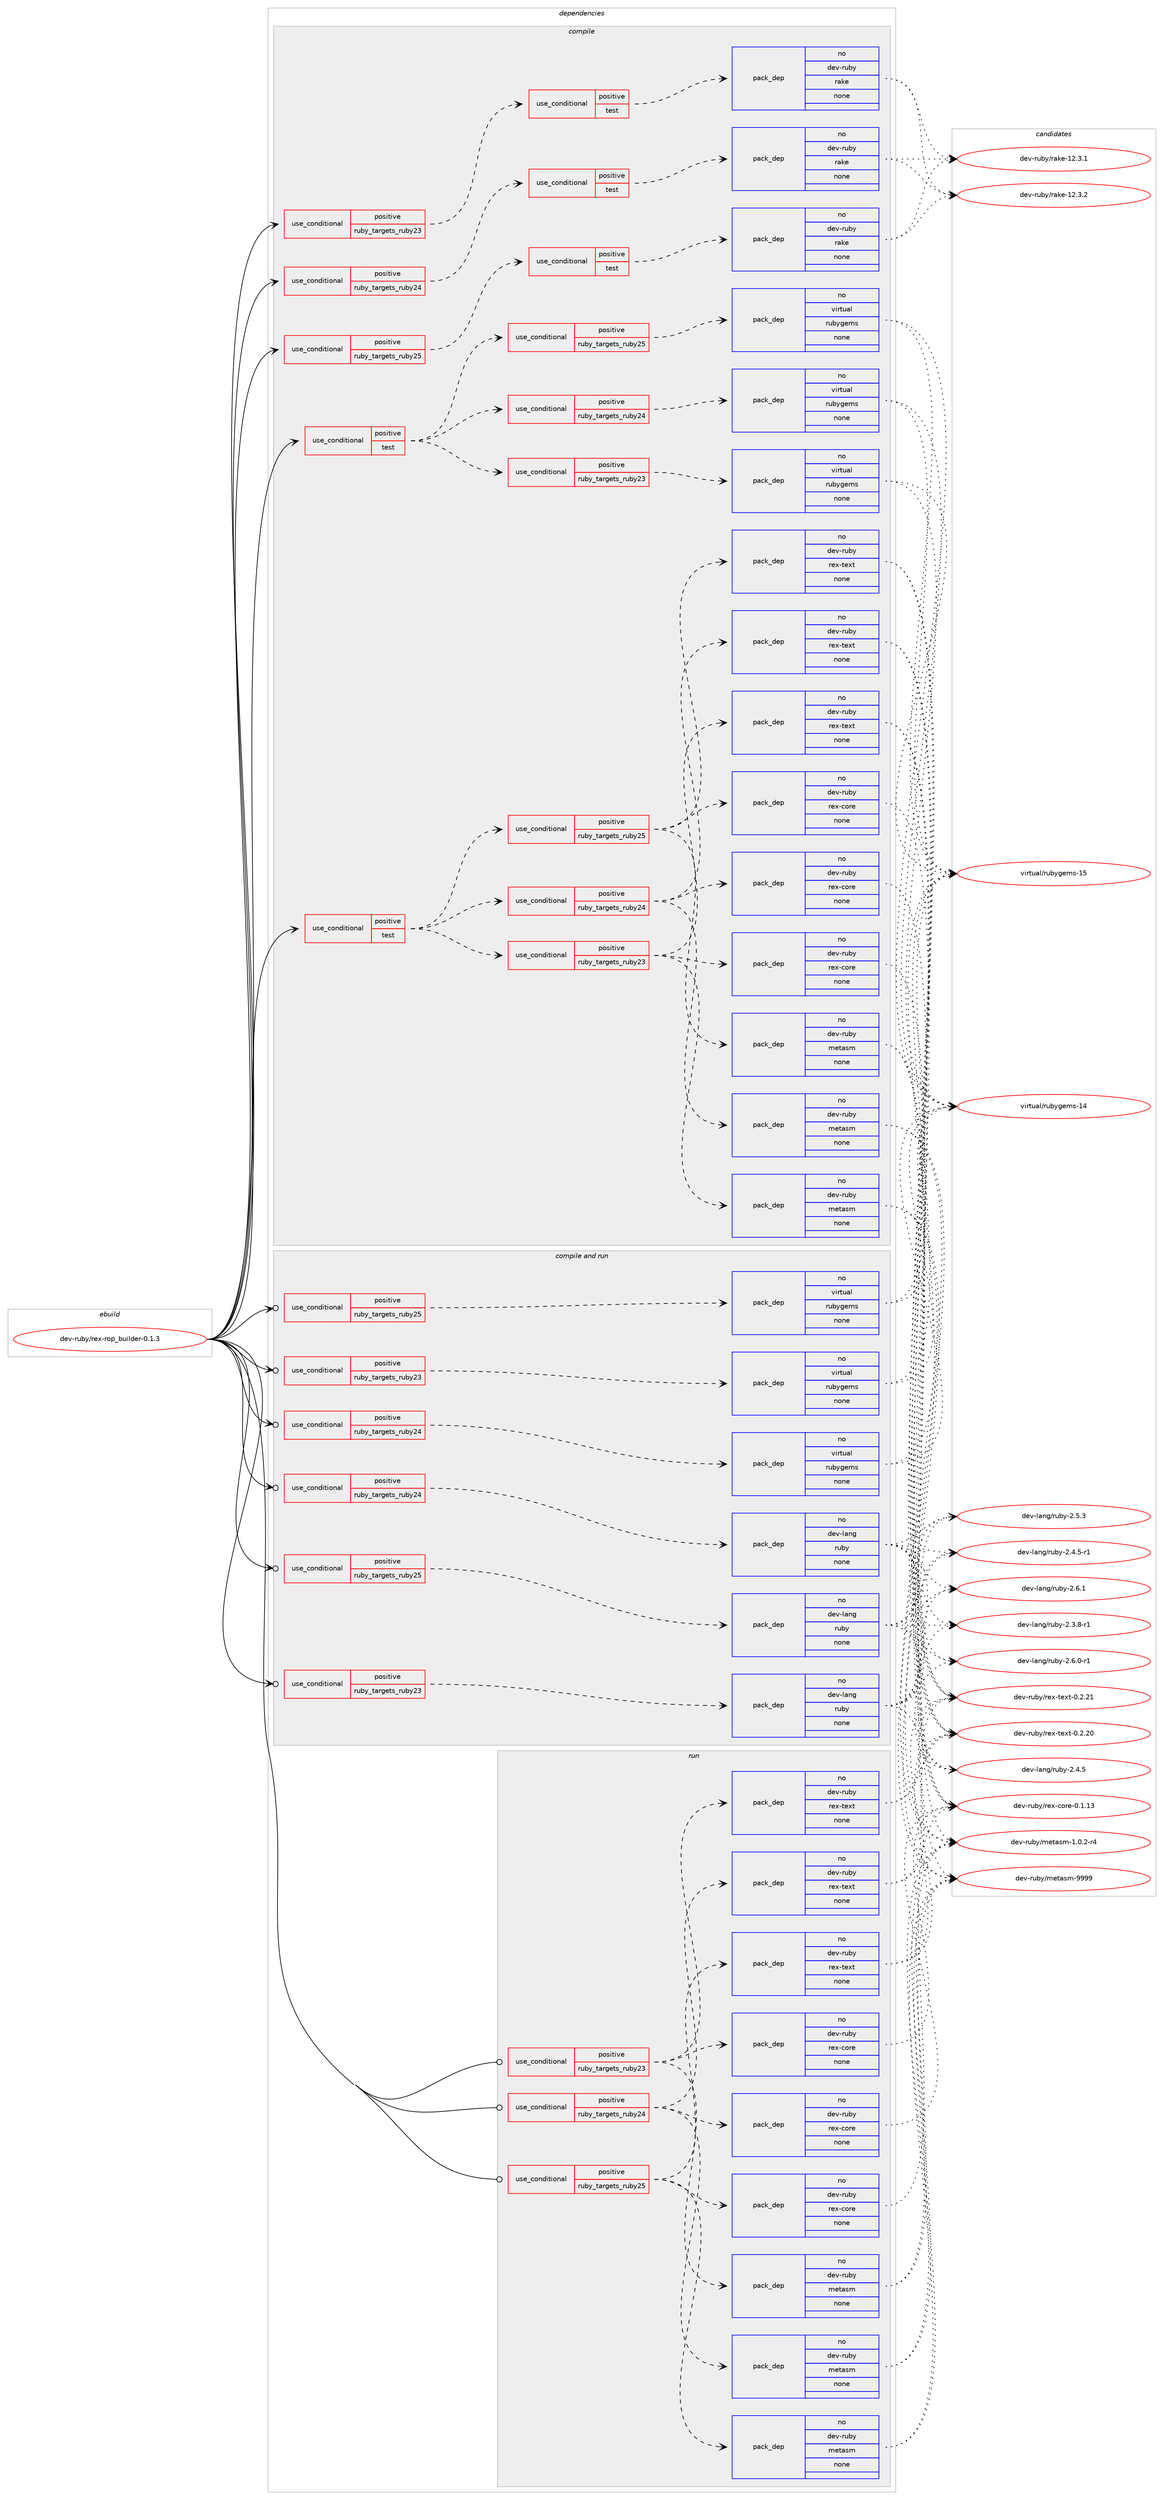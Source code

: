 digraph prolog {

# *************
# Graph options
# *************

newrank=true;
concentrate=true;
compound=true;
graph [rankdir=LR,fontname=Helvetica,fontsize=10,ranksep=1.5];#, ranksep=2.5, nodesep=0.2];
edge  [arrowhead=vee];
node  [fontname=Helvetica,fontsize=10];

# **********
# The ebuild
# **********

subgraph cluster_leftcol {
color=gray;
rank=same;
label=<<i>ebuild</i>>;
id [label="dev-ruby/rex-rop_builder-0.1.3", color=red, width=4, href="../dev-ruby/rex-rop_builder-0.1.3.svg"];
}

# ****************
# The dependencies
# ****************

subgraph cluster_midcol {
color=gray;
label=<<i>dependencies</i>>;
subgraph cluster_compile {
fillcolor="#eeeeee";
style=filled;
label=<<i>compile</i>>;
subgraph cond412998 {
dependency1518573 [label=<<TABLE BORDER="0" CELLBORDER="1" CELLSPACING="0" CELLPADDING="4"><TR><TD ROWSPAN="3" CELLPADDING="10">use_conditional</TD></TR><TR><TD>positive</TD></TR><TR><TD>ruby_targets_ruby23</TD></TR></TABLE>>, shape=none, color=red];
subgraph cond412999 {
dependency1518574 [label=<<TABLE BORDER="0" CELLBORDER="1" CELLSPACING="0" CELLPADDING="4"><TR><TD ROWSPAN="3" CELLPADDING="10">use_conditional</TD></TR><TR><TD>positive</TD></TR><TR><TD>test</TD></TR></TABLE>>, shape=none, color=red];
subgraph pack1082069 {
dependency1518575 [label=<<TABLE BORDER="0" CELLBORDER="1" CELLSPACING="0" CELLPADDING="4" WIDTH="220"><TR><TD ROWSPAN="6" CELLPADDING="30">pack_dep</TD></TR><TR><TD WIDTH="110">no</TD></TR><TR><TD>dev-ruby</TD></TR><TR><TD>rake</TD></TR><TR><TD>none</TD></TR><TR><TD></TD></TR></TABLE>>, shape=none, color=blue];
}
dependency1518574:e -> dependency1518575:w [weight=20,style="dashed",arrowhead="vee"];
}
dependency1518573:e -> dependency1518574:w [weight=20,style="dashed",arrowhead="vee"];
}
id:e -> dependency1518573:w [weight=20,style="solid",arrowhead="vee"];
subgraph cond413000 {
dependency1518576 [label=<<TABLE BORDER="0" CELLBORDER="1" CELLSPACING="0" CELLPADDING="4"><TR><TD ROWSPAN="3" CELLPADDING="10">use_conditional</TD></TR><TR><TD>positive</TD></TR><TR><TD>ruby_targets_ruby24</TD></TR></TABLE>>, shape=none, color=red];
subgraph cond413001 {
dependency1518577 [label=<<TABLE BORDER="0" CELLBORDER="1" CELLSPACING="0" CELLPADDING="4"><TR><TD ROWSPAN="3" CELLPADDING="10">use_conditional</TD></TR><TR><TD>positive</TD></TR><TR><TD>test</TD></TR></TABLE>>, shape=none, color=red];
subgraph pack1082070 {
dependency1518578 [label=<<TABLE BORDER="0" CELLBORDER="1" CELLSPACING="0" CELLPADDING="4" WIDTH="220"><TR><TD ROWSPAN="6" CELLPADDING="30">pack_dep</TD></TR><TR><TD WIDTH="110">no</TD></TR><TR><TD>dev-ruby</TD></TR><TR><TD>rake</TD></TR><TR><TD>none</TD></TR><TR><TD></TD></TR></TABLE>>, shape=none, color=blue];
}
dependency1518577:e -> dependency1518578:w [weight=20,style="dashed",arrowhead="vee"];
}
dependency1518576:e -> dependency1518577:w [weight=20,style="dashed",arrowhead="vee"];
}
id:e -> dependency1518576:w [weight=20,style="solid",arrowhead="vee"];
subgraph cond413002 {
dependency1518579 [label=<<TABLE BORDER="0" CELLBORDER="1" CELLSPACING="0" CELLPADDING="4"><TR><TD ROWSPAN="3" CELLPADDING="10">use_conditional</TD></TR><TR><TD>positive</TD></TR><TR><TD>ruby_targets_ruby25</TD></TR></TABLE>>, shape=none, color=red];
subgraph cond413003 {
dependency1518580 [label=<<TABLE BORDER="0" CELLBORDER="1" CELLSPACING="0" CELLPADDING="4"><TR><TD ROWSPAN="3" CELLPADDING="10">use_conditional</TD></TR><TR><TD>positive</TD></TR><TR><TD>test</TD></TR></TABLE>>, shape=none, color=red];
subgraph pack1082071 {
dependency1518581 [label=<<TABLE BORDER="0" CELLBORDER="1" CELLSPACING="0" CELLPADDING="4" WIDTH="220"><TR><TD ROWSPAN="6" CELLPADDING="30">pack_dep</TD></TR><TR><TD WIDTH="110">no</TD></TR><TR><TD>dev-ruby</TD></TR><TR><TD>rake</TD></TR><TR><TD>none</TD></TR><TR><TD></TD></TR></TABLE>>, shape=none, color=blue];
}
dependency1518580:e -> dependency1518581:w [weight=20,style="dashed",arrowhead="vee"];
}
dependency1518579:e -> dependency1518580:w [weight=20,style="dashed",arrowhead="vee"];
}
id:e -> dependency1518579:w [weight=20,style="solid",arrowhead="vee"];
subgraph cond413004 {
dependency1518582 [label=<<TABLE BORDER="0" CELLBORDER="1" CELLSPACING="0" CELLPADDING="4"><TR><TD ROWSPAN="3" CELLPADDING="10">use_conditional</TD></TR><TR><TD>positive</TD></TR><TR><TD>test</TD></TR></TABLE>>, shape=none, color=red];
subgraph cond413005 {
dependency1518583 [label=<<TABLE BORDER="0" CELLBORDER="1" CELLSPACING="0" CELLPADDING="4"><TR><TD ROWSPAN="3" CELLPADDING="10">use_conditional</TD></TR><TR><TD>positive</TD></TR><TR><TD>ruby_targets_ruby23</TD></TR></TABLE>>, shape=none, color=red];
subgraph pack1082072 {
dependency1518584 [label=<<TABLE BORDER="0" CELLBORDER="1" CELLSPACING="0" CELLPADDING="4" WIDTH="220"><TR><TD ROWSPAN="6" CELLPADDING="30">pack_dep</TD></TR><TR><TD WIDTH="110">no</TD></TR><TR><TD>dev-ruby</TD></TR><TR><TD>metasm</TD></TR><TR><TD>none</TD></TR><TR><TD></TD></TR></TABLE>>, shape=none, color=blue];
}
dependency1518583:e -> dependency1518584:w [weight=20,style="dashed",arrowhead="vee"];
subgraph pack1082073 {
dependency1518585 [label=<<TABLE BORDER="0" CELLBORDER="1" CELLSPACING="0" CELLPADDING="4" WIDTH="220"><TR><TD ROWSPAN="6" CELLPADDING="30">pack_dep</TD></TR><TR><TD WIDTH="110">no</TD></TR><TR><TD>dev-ruby</TD></TR><TR><TD>rex-core</TD></TR><TR><TD>none</TD></TR><TR><TD></TD></TR></TABLE>>, shape=none, color=blue];
}
dependency1518583:e -> dependency1518585:w [weight=20,style="dashed",arrowhead="vee"];
subgraph pack1082074 {
dependency1518586 [label=<<TABLE BORDER="0" CELLBORDER="1" CELLSPACING="0" CELLPADDING="4" WIDTH="220"><TR><TD ROWSPAN="6" CELLPADDING="30">pack_dep</TD></TR><TR><TD WIDTH="110">no</TD></TR><TR><TD>dev-ruby</TD></TR><TR><TD>rex-text</TD></TR><TR><TD>none</TD></TR><TR><TD></TD></TR></TABLE>>, shape=none, color=blue];
}
dependency1518583:e -> dependency1518586:w [weight=20,style="dashed",arrowhead="vee"];
}
dependency1518582:e -> dependency1518583:w [weight=20,style="dashed",arrowhead="vee"];
subgraph cond413006 {
dependency1518587 [label=<<TABLE BORDER="0" CELLBORDER="1" CELLSPACING="0" CELLPADDING="4"><TR><TD ROWSPAN="3" CELLPADDING="10">use_conditional</TD></TR><TR><TD>positive</TD></TR><TR><TD>ruby_targets_ruby24</TD></TR></TABLE>>, shape=none, color=red];
subgraph pack1082075 {
dependency1518588 [label=<<TABLE BORDER="0" CELLBORDER="1" CELLSPACING="0" CELLPADDING="4" WIDTH="220"><TR><TD ROWSPAN="6" CELLPADDING="30">pack_dep</TD></TR><TR><TD WIDTH="110">no</TD></TR><TR><TD>dev-ruby</TD></TR><TR><TD>metasm</TD></TR><TR><TD>none</TD></TR><TR><TD></TD></TR></TABLE>>, shape=none, color=blue];
}
dependency1518587:e -> dependency1518588:w [weight=20,style="dashed",arrowhead="vee"];
subgraph pack1082076 {
dependency1518589 [label=<<TABLE BORDER="0" CELLBORDER="1" CELLSPACING="0" CELLPADDING="4" WIDTH="220"><TR><TD ROWSPAN="6" CELLPADDING="30">pack_dep</TD></TR><TR><TD WIDTH="110">no</TD></TR><TR><TD>dev-ruby</TD></TR><TR><TD>rex-core</TD></TR><TR><TD>none</TD></TR><TR><TD></TD></TR></TABLE>>, shape=none, color=blue];
}
dependency1518587:e -> dependency1518589:w [weight=20,style="dashed",arrowhead="vee"];
subgraph pack1082077 {
dependency1518590 [label=<<TABLE BORDER="0" CELLBORDER="1" CELLSPACING="0" CELLPADDING="4" WIDTH="220"><TR><TD ROWSPAN="6" CELLPADDING="30">pack_dep</TD></TR><TR><TD WIDTH="110">no</TD></TR><TR><TD>dev-ruby</TD></TR><TR><TD>rex-text</TD></TR><TR><TD>none</TD></TR><TR><TD></TD></TR></TABLE>>, shape=none, color=blue];
}
dependency1518587:e -> dependency1518590:w [weight=20,style="dashed",arrowhead="vee"];
}
dependency1518582:e -> dependency1518587:w [weight=20,style="dashed",arrowhead="vee"];
subgraph cond413007 {
dependency1518591 [label=<<TABLE BORDER="0" CELLBORDER="1" CELLSPACING="0" CELLPADDING="4"><TR><TD ROWSPAN="3" CELLPADDING="10">use_conditional</TD></TR><TR><TD>positive</TD></TR><TR><TD>ruby_targets_ruby25</TD></TR></TABLE>>, shape=none, color=red];
subgraph pack1082078 {
dependency1518592 [label=<<TABLE BORDER="0" CELLBORDER="1" CELLSPACING="0" CELLPADDING="4" WIDTH="220"><TR><TD ROWSPAN="6" CELLPADDING="30">pack_dep</TD></TR><TR><TD WIDTH="110">no</TD></TR><TR><TD>dev-ruby</TD></TR><TR><TD>metasm</TD></TR><TR><TD>none</TD></TR><TR><TD></TD></TR></TABLE>>, shape=none, color=blue];
}
dependency1518591:e -> dependency1518592:w [weight=20,style="dashed",arrowhead="vee"];
subgraph pack1082079 {
dependency1518593 [label=<<TABLE BORDER="0" CELLBORDER="1" CELLSPACING="0" CELLPADDING="4" WIDTH="220"><TR><TD ROWSPAN="6" CELLPADDING="30">pack_dep</TD></TR><TR><TD WIDTH="110">no</TD></TR><TR><TD>dev-ruby</TD></TR><TR><TD>rex-core</TD></TR><TR><TD>none</TD></TR><TR><TD></TD></TR></TABLE>>, shape=none, color=blue];
}
dependency1518591:e -> dependency1518593:w [weight=20,style="dashed",arrowhead="vee"];
subgraph pack1082080 {
dependency1518594 [label=<<TABLE BORDER="0" CELLBORDER="1" CELLSPACING="0" CELLPADDING="4" WIDTH="220"><TR><TD ROWSPAN="6" CELLPADDING="30">pack_dep</TD></TR><TR><TD WIDTH="110">no</TD></TR><TR><TD>dev-ruby</TD></TR><TR><TD>rex-text</TD></TR><TR><TD>none</TD></TR><TR><TD></TD></TR></TABLE>>, shape=none, color=blue];
}
dependency1518591:e -> dependency1518594:w [weight=20,style="dashed",arrowhead="vee"];
}
dependency1518582:e -> dependency1518591:w [weight=20,style="dashed",arrowhead="vee"];
}
id:e -> dependency1518582:w [weight=20,style="solid",arrowhead="vee"];
subgraph cond413008 {
dependency1518595 [label=<<TABLE BORDER="0" CELLBORDER="1" CELLSPACING="0" CELLPADDING="4"><TR><TD ROWSPAN="3" CELLPADDING="10">use_conditional</TD></TR><TR><TD>positive</TD></TR><TR><TD>test</TD></TR></TABLE>>, shape=none, color=red];
subgraph cond413009 {
dependency1518596 [label=<<TABLE BORDER="0" CELLBORDER="1" CELLSPACING="0" CELLPADDING="4"><TR><TD ROWSPAN="3" CELLPADDING="10">use_conditional</TD></TR><TR><TD>positive</TD></TR><TR><TD>ruby_targets_ruby23</TD></TR></TABLE>>, shape=none, color=red];
subgraph pack1082081 {
dependency1518597 [label=<<TABLE BORDER="0" CELLBORDER="1" CELLSPACING="0" CELLPADDING="4" WIDTH="220"><TR><TD ROWSPAN="6" CELLPADDING="30">pack_dep</TD></TR><TR><TD WIDTH="110">no</TD></TR><TR><TD>virtual</TD></TR><TR><TD>rubygems</TD></TR><TR><TD>none</TD></TR><TR><TD></TD></TR></TABLE>>, shape=none, color=blue];
}
dependency1518596:e -> dependency1518597:w [weight=20,style="dashed",arrowhead="vee"];
}
dependency1518595:e -> dependency1518596:w [weight=20,style="dashed",arrowhead="vee"];
subgraph cond413010 {
dependency1518598 [label=<<TABLE BORDER="0" CELLBORDER="1" CELLSPACING="0" CELLPADDING="4"><TR><TD ROWSPAN="3" CELLPADDING="10">use_conditional</TD></TR><TR><TD>positive</TD></TR><TR><TD>ruby_targets_ruby24</TD></TR></TABLE>>, shape=none, color=red];
subgraph pack1082082 {
dependency1518599 [label=<<TABLE BORDER="0" CELLBORDER="1" CELLSPACING="0" CELLPADDING="4" WIDTH="220"><TR><TD ROWSPAN="6" CELLPADDING="30">pack_dep</TD></TR><TR><TD WIDTH="110">no</TD></TR><TR><TD>virtual</TD></TR><TR><TD>rubygems</TD></TR><TR><TD>none</TD></TR><TR><TD></TD></TR></TABLE>>, shape=none, color=blue];
}
dependency1518598:e -> dependency1518599:w [weight=20,style="dashed",arrowhead="vee"];
}
dependency1518595:e -> dependency1518598:w [weight=20,style="dashed",arrowhead="vee"];
subgraph cond413011 {
dependency1518600 [label=<<TABLE BORDER="0" CELLBORDER="1" CELLSPACING="0" CELLPADDING="4"><TR><TD ROWSPAN="3" CELLPADDING="10">use_conditional</TD></TR><TR><TD>positive</TD></TR><TR><TD>ruby_targets_ruby25</TD></TR></TABLE>>, shape=none, color=red];
subgraph pack1082083 {
dependency1518601 [label=<<TABLE BORDER="0" CELLBORDER="1" CELLSPACING="0" CELLPADDING="4" WIDTH="220"><TR><TD ROWSPAN="6" CELLPADDING="30">pack_dep</TD></TR><TR><TD WIDTH="110">no</TD></TR><TR><TD>virtual</TD></TR><TR><TD>rubygems</TD></TR><TR><TD>none</TD></TR><TR><TD></TD></TR></TABLE>>, shape=none, color=blue];
}
dependency1518600:e -> dependency1518601:w [weight=20,style="dashed",arrowhead="vee"];
}
dependency1518595:e -> dependency1518600:w [weight=20,style="dashed",arrowhead="vee"];
}
id:e -> dependency1518595:w [weight=20,style="solid",arrowhead="vee"];
}
subgraph cluster_compileandrun {
fillcolor="#eeeeee";
style=filled;
label=<<i>compile and run</i>>;
subgraph cond413012 {
dependency1518602 [label=<<TABLE BORDER="0" CELLBORDER="1" CELLSPACING="0" CELLPADDING="4"><TR><TD ROWSPAN="3" CELLPADDING="10">use_conditional</TD></TR><TR><TD>positive</TD></TR><TR><TD>ruby_targets_ruby23</TD></TR></TABLE>>, shape=none, color=red];
subgraph pack1082084 {
dependency1518603 [label=<<TABLE BORDER="0" CELLBORDER="1" CELLSPACING="0" CELLPADDING="4" WIDTH="220"><TR><TD ROWSPAN="6" CELLPADDING="30">pack_dep</TD></TR><TR><TD WIDTH="110">no</TD></TR><TR><TD>dev-lang</TD></TR><TR><TD>ruby</TD></TR><TR><TD>none</TD></TR><TR><TD></TD></TR></TABLE>>, shape=none, color=blue];
}
dependency1518602:e -> dependency1518603:w [weight=20,style="dashed",arrowhead="vee"];
}
id:e -> dependency1518602:w [weight=20,style="solid",arrowhead="odotvee"];
subgraph cond413013 {
dependency1518604 [label=<<TABLE BORDER="0" CELLBORDER="1" CELLSPACING="0" CELLPADDING="4"><TR><TD ROWSPAN="3" CELLPADDING="10">use_conditional</TD></TR><TR><TD>positive</TD></TR><TR><TD>ruby_targets_ruby23</TD></TR></TABLE>>, shape=none, color=red];
subgraph pack1082085 {
dependency1518605 [label=<<TABLE BORDER="0" CELLBORDER="1" CELLSPACING="0" CELLPADDING="4" WIDTH="220"><TR><TD ROWSPAN="6" CELLPADDING="30">pack_dep</TD></TR><TR><TD WIDTH="110">no</TD></TR><TR><TD>virtual</TD></TR><TR><TD>rubygems</TD></TR><TR><TD>none</TD></TR><TR><TD></TD></TR></TABLE>>, shape=none, color=blue];
}
dependency1518604:e -> dependency1518605:w [weight=20,style="dashed",arrowhead="vee"];
}
id:e -> dependency1518604:w [weight=20,style="solid",arrowhead="odotvee"];
subgraph cond413014 {
dependency1518606 [label=<<TABLE BORDER="0" CELLBORDER="1" CELLSPACING="0" CELLPADDING="4"><TR><TD ROWSPAN="3" CELLPADDING="10">use_conditional</TD></TR><TR><TD>positive</TD></TR><TR><TD>ruby_targets_ruby24</TD></TR></TABLE>>, shape=none, color=red];
subgraph pack1082086 {
dependency1518607 [label=<<TABLE BORDER="0" CELLBORDER="1" CELLSPACING="0" CELLPADDING="4" WIDTH="220"><TR><TD ROWSPAN="6" CELLPADDING="30">pack_dep</TD></TR><TR><TD WIDTH="110">no</TD></TR><TR><TD>dev-lang</TD></TR><TR><TD>ruby</TD></TR><TR><TD>none</TD></TR><TR><TD></TD></TR></TABLE>>, shape=none, color=blue];
}
dependency1518606:e -> dependency1518607:w [weight=20,style="dashed",arrowhead="vee"];
}
id:e -> dependency1518606:w [weight=20,style="solid",arrowhead="odotvee"];
subgraph cond413015 {
dependency1518608 [label=<<TABLE BORDER="0" CELLBORDER="1" CELLSPACING="0" CELLPADDING="4"><TR><TD ROWSPAN="3" CELLPADDING="10">use_conditional</TD></TR><TR><TD>positive</TD></TR><TR><TD>ruby_targets_ruby24</TD></TR></TABLE>>, shape=none, color=red];
subgraph pack1082087 {
dependency1518609 [label=<<TABLE BORDER="0" CELLBORDER="1" CELLSPACING="0" CELLPADDING="4" WIDTH="220"><TR><TD ROWSPAN="6" CELLPADDING="30">pack_dep</TD></TR><TR><TD WIDTH="110">no</TD></TR><TR><TD>virtual</TD></TR><TR><TD>rubygems</TD></TR><TR><TD>none</TD></TR><TR><TD></TD></TR></TABLE>>, shape=none, color=blue];
}
dependency1518608:e -> dependency1518609:w [weight=20,style="dashed",arrowhead="vee"];
}
id:e -> dependency1518608:w [weight=20,style="solid",arrowhead="odotvee"];
subgraph cond413016 {
dependency1518610 [label=<<TABLE BORDER="0" CELLBORDER="1" CELLSPACING="0" CELLPADDING="4"><TR><TD ROWSPAN="3" CELLPADDING="10">use_conditional</TD></TR><TR><TD>positive</TD></TR><TR><TD>ruby_targets_ruby25</TD></TR></TABLE>>, shape=none, color=red];
subgraph pack1082088 {
dependency1518611 [label=<<TABLE BORDER="0" CELLBORDER="1" CELLSPACING="0" CELLPADDING="4" WIDTH="220"><TR><TD ROWSPAN="6" CELLPADDING="30">pack_dep</TD></TR><TR><TD WIDTH="110">no</TD></TR><TR><TD>dev-lang</TD></TR><TR><TD>ruby</TD></TR><TR><TD>none</TD></TR><TR><TD></TD></TR></TABLE>>, shape=none, color=blue];
}
dependency1518610:e -> dependency1518611:w [weight=20,style="dashed",arrowhead="vee"];
}
id:e -> dependency1518610:w [weight=20,style="solid",arrowhead="odotvee"];
subgraph cond413017 {
dependency1518612 [label=<<TABLE BORDER="0" CELLBORDER="1" CELLSPACING="0" CELLPADDING="4"><TR><TD ROWSPAN="3" CELLPADDING="10">use_conditional</TD></TR><TR><TD>positive</TD></TR><TR><TD>ruby_targets_ruby25</TD></TR></TABLE>>, shape=none, color=red];
subgraph pack1082089 {
dependency1518613 [label=<<TABLE BORDER="0" CELLBORDER="1" CELLSPACING="0" CELLPADDING="4" WIDTH="220"><TR><TD ROWSPAN="6" CELLPADDING="30">pack_dep</TD></TR><TR><TD WIDTH="110">no</TD></TR><TR><TD>virtual</TD></TR><TR><TD>rubygems</TD></TR><TR><TD>none</TD></TR><TR><TD></TD></TR></TABLE>>, shape=none, color=blue];
}
dependency1518612:e -> dependency1518613:w [weight=20,style="dashed",arrowhead="vee"];
}
id:e -> dependency1518612:w [weight=20,style="solid",arrowhead="odotvee"];
}
subgraph cluster_run {
fillcolor="#eeeeee";
style=filled;
label=<<i>run</i>>;
subgraph cond413018 {
dependency1518614 [label=<<TABLE BORDER="0" CELLBORDER="1" CELLSPACING="0" CELLPADDING="4"><TR><TD ROWSPAN="3" CELLPADDING="10">use_conditional</TD></TR><TR><TD>positive</TD></TR><TR><TD>ruby_targets_ruby23</TD></TR></TABLE>>, shape=none, color=red];
subgraph pack1082090 {
dependency1518615 [label=<<TABLE BORDER="0" CELLBORDER="1" CELLSPACING="0" CELLPADDING="4" WIDTH="220"><TR><TD ROWSPAN="6" CELLPADDING="30">pack_dep</TD></TR><TR><TD WIDTH="110">no</TD></TR><TR><TD>dev-ruby</TD></TR><TR><TD>metasm</TD></TR><TR><TD>none</TD></TR><TR><TD></TD></TR></TABLE>>, shape=none, color=blue];
}
dependency1518614:e -> dependency1518615:w [weight=20,style="dashed",arrowhead="vee"];
subgraph pack1082091 {
dependency1518616 [label=<<TABLE BORDER="0" CELLBORDER="1" CELLSPACING="0" CELLPADDING="4" WIDTH="220"><TR><TD ROWSPAN="6" CELLPADDING="30">pack_dep</TD></TR><TR><TD WIDTH="110">no</TD></TR><TR><TD>dev-ruby</TD></TR><TR><TD>rex-core</TD></TR><TR><TD>none</TD></TR><TR><TD></TD></TR></TABLE>>, shape=none, color=blue];
}
dependency1518614:e -> dependency1518616:w [weight=20,style="dashed",arrowhead="vee"];
subgraph pack1082092 {
dependency1518617 [label=<<TABLE BORDER="0" CELLBORDER="1" CELLSPACING="0" CELLPADDING="4" WIDTH="220"><TR><TD ROWSPAN="6" CELLPADDING="30">pack_dep</TD></TR><TR><TD WIDTH="110">no</TD></TR><TR><TD>dev-ruby</TD></TR><TR><TD>rex-text</TD></TR><TR><TD>none</TD></TR><TR><TD></TD></TR></TABLE>>, shape=none, color=blue];
}
dependency1518614:e -> dependency1518617:w [weight=20,style="dashed",arrowhead="vee"];
}
id:e -> dependency1518614:w [weight=20,style="solid",arrowhead="odot"];
subgraph cond413019 {
dependency1518618 [label=<<TABLE BORDER="0" CELLBORDER="1" CELLSPACING="0" CELLPADDING="4"><TR><TD ROWSPAN="3" CELLPADDING="10">use_conditional</TD></TR><TR><TD>positive</TD></TR><TR><TD>ruby_targets_ruby24</TD></TR></TABLE>>, shape=none, color=red];
subgraph pack1082093 {
dependency1518619 [label=<<TABLE BORDER="0" CELLBORDER="1" CELLSPACING="0" CELLPADDING="4" WIDTH="220"><TR><TD ROWSPAN="6" CELLPADDING="30">pack_dep</TD></TR><TR><TD WIDTH="110">no</TD></TR><TR><TD>dev-ruby</TD></TR><TR><TD>metasm</TD></TR><TR><TD>none</TD></TR><TR><TD></TD></TR></TABLE>>, shape=none, color=blue];
}
dependency1518618:e -> dependency1518619:w [weight=20,style="dashed",arrowhead="vee"];
subgraph pack1082094 {
dependency1518620 [label=<<TABLE BORDER="0" CELLBORDER="1" CELLSPACING="0" CELLPADDING="4" WIDTH="220"><TR><TD ROWSPAN="6" CELLPADDING="30">pack_dep</TD></TR><TR><TD WIDTH="110">no</TD></TR><TR><TD>dev-ruby</TD></TR><TR><TD>rex-core</TD></TR><TR><TD>none</TD></TR><TR><TD></TD></TR></TABLE>>, shape=none, color=blue];
}
dependency1518618:e -> dependency1518620:w [weight=20,style="dashed",arrowhead="vee"];
subgraph pack1082095 {
dependency1518621 [label=<<TABLE BORDER="0" CELLBORDER="1" CELLSPACING="0" CELLPADDING="4" WIDTH="220"><TR><TD ROWSPAN="6" CELLPADDING="30">pack_dep</TD></TR><TR><TD WIDTH="110">no</TD></TR><TR><TD>dev-ruby</TD></TR><TR><TD>rex-text</TD></TR><TR><TD>none</TD></TR><TR><TD></TD></TR></TABLE>>, shape=none, color=blue];
}
dependency1518618:e -> dependency1518621:w [weight=20,style="dashed",arrowhead="vee"];
}
id:e -> dependency1518618:w [weight=20,style="solid",arrowhead="odot"];
subgraph cond413020 {
dependency1518622 [label=<<TABLE BORDER="0" CELLBORDER="1" CELLSPACING="0" CELLPADDING="4"><TR><TD ROWSPAN="3" CELLPADDING="10">use_conditional</TD></TR><TR><TD>positive</TD></TR><TR><TD>ruby_targets_ruby25</TD></TR></TABLE>>, shape=none, color=red];
subgraph pack1082096 {
dependency1518623 [label=<<TABLE BORDER="0" CELLBORDER="1" CELLSPACING="0" CELLPADDING="4" WIDTH="220"><TR><TD ROWSPAN="6" CELLPADDING="30">pack_dep</TD></TR><TR><TD WIDTH="110">no</TD></TR><TR><TD>dev-ruby</TD></TR><TR><TD>metasm</TD></TR><TR><TD>none</TD></TR><TR><TD></TD></TR></TABLE>>, shape=none, color=blue];
}
dependency1518622:e -> dependency1518623:w [weight=20,style="dashed",arrowhead="vee"];
subgraph pack1082097 {
dependency1518624 [label=<<TABLE BORDER="0" CELLBORDER="1" CELLSPACING="0" CELLPADDING="4" WIDTH="220"><TR><TD ROWSPAN="6" CELLPADDING="30">pack_dep</TD></TR><TR><TD WIDTH="110">no</TD></TR><TR><TD>dev-ruby</TD></TR><TR><TD>rex-core</TD></TR><TR><TD>none</TD></TR><TR><TD></TD></TR></TABLE>>, shape=none, color=blue];
}
dependency1518622:e -> dependency1518624:w [weight=20,style="dashed",arrowhead="vee"];
subgraph pack1082098 {
dependency1518625 [label=<<TABLE BORDER="0" CELLBORDER="1" CELLSPACING="0" CELLPADDING="4" WIDTH="220"><TR><TD ROWSPAN="6" CELLPADDING="30">pack_dep</TD></TR><TR><TD WIDTH="110">no</TD></TR><TR><TD>dev-ruby</TD></TR><TR><TD>rex-text</TD></TR><TR><TD>none</TD></TR><TR><TD></TD></TR></TABLE>>, shape=none, color=blue];
}
dependency1518622:e -> dependency1518625:w [weight=20,style="dashed",arrowhead="vee"];
}
id:e -> dependency1518622:w [weight=20,style="solid",arrowhead="odot"];
}
}

# **************
# The candidates
# **************

subgraph cluster_choices {
rank=same;
color=gray;
label=<<i>candidates</i>>;

subgraph choice1082069 {
color=black;
nodesep=1;
choice1001011184511411798121471149710710145495046514649 [label="dev-ruby/rake-12.3.1", color=red, width=4,href="../dev-ruby/rake-12.3.1.svg"];
choice1001011184511411798121471149710710145495046514650 [label="dev-ruby/rake-12.3.2", color=red, width=4,href="../dev-ruby/rake-12.3.2.svg"];
dependency1518575:e -> choice1001011184511411798121471149710710145495046514649:w [style=dotted,weight="100"];
dependency1518575:e -> choice1001011184511411798121471149710710145495046514650:w [style=dotted,weight="100"];
}
subgraph choice1082070 {
color=black;
nodesep=1;
choice1001011184511411798121471149710710145495046514649 [label="dev-ruby/rake-12.3.1", color=red, width=4,href="../dev-ruby/rake-12.3.1.svg"];
choice1001011184511411798121471149710710145495046514650 [label="dev-ruby/rake-12.3.2", color=red, width=4,href="../dev-ruby/rake-12.3.2.svg"];
dependency1518578:e -> choice1001011184511411798121471149710710145495046514649:w [style=dotted,weight="100"];
dependency1518578:e -> choice1001011184511411798121471149710710145495046514650:w [style=dotted,weight="100"];
}
subgraph choice1082071 {
color=black;
nodesep=1;
choice1001011184511411798121471149710710145495046514649 [label="dev-ruby/rake-12.3.1", color=red, width=4,href="../dev-ruby/rake-12.3.1.svg"];
choice1001011184511411798121471149710710145495046514650 [label="dev-ruby/rake-12.3.2", color=red, width=4,href="../dev-ruby/rake-12.3.2.svg"];
dependency1518581:e -> choice1001011184511411798121471149710710145495046514649:w [style=dotted,weight="100"];
dependency1518581:e -> choice1001011184511411798121471149710710145495046514650:w [style=dotted,weight="100"];
}
subgraph choice1082072 {
color=black;
nodesep=1;
choice100101118451141179812147109101116971151094549464846504511452 [label="dev-ruby/metasm-1.0.2-r4", color=red, width=4,href="../dev-ruby/metasm-1.0.2-r4.svg"];
choice100101118451141179812147109101116971151094557575757 [label="dev-ruby/metasm-9999", color=red, width=4,href="../dev-ruby/metasm-9999.svg"];
dependency1518584:e -> choice100101118451141179812147109101116971151094549464846504511452:w [style=dotted,weight="100"];
dependency1518584:e -> choice100101118451141179812147109101116971151094557575757:w [style=dotted,weight="100"];
}
subgraph choice1082073 {
color=black;
nodesep=1;
choice100101118451141179812147114101120459911111410145484649464951 [label="dev-ruby/rex-core-0.1.13", color=red, width=4,href="../dev-ruby/rex-core-0.1.13.svg"];
dependency1518585:e -> choice100101118451141179812147114101120459911111410145484649464951:w [style=dotted,weight="100"];
}
subgraph choice1082074 {
color=black;
nodesep=1;
choice1001011184511411798121471141011204511610112011645484650465048 [label="dev-ruby/rex-text-0.2.20", color=red, width=4,href="../dev-ruby/rex-text-0.2.20.svg"];
choice1001011184511411798121471141011204511610112011645484650465049 [label="dev-ruby/rex-text-0.2.21", color=red, width=4,href="../dev-ruby/rex-text-0.2.21.svg"];
dependency1518586:e -> choice1001011184511411798121471141011204511610112011645484650465048:w [style=dotted,weight="100"];
dependency1518586:e -> choice1001011184511411798121471141011204511610112011645484650465049:w [style=dotted,weight="100"];
}
subgraph choice1082075 {
color=black;
nodesep=1;
choice100101118451141179812147109101116971151094549464846504511452 [label="dev-ruby/metasm-1.0.2-r4", color=red, width=4,href="../dev-ruby/metasm-1.0.2-r4.svg"];
choice100101118451141179812147109101116971151094557575757 [label="dev-ruby/metasm-9999", color=red, width=4,href="../dev-ruby/metasm-9999.svg"];
dependency1518588:e -> choice100101118451141179812147109101116971151094549464846504511452:w [style=dotted,weight="100"];
dependency1518588:e -> choice100101118451141179812147109101116971151094557575757:w [style=dotted,weight="100"];
}
subgraph choice1082076 {
color=black;
nodesep=1;
choice100101118451141179812147114101120459911111410145484649464951 [label="dev-ruby/rex-core-0.1.13", color=red, width=4,href="../dev-ruby/rex-core-0.1.13.svg"];
dependency1518589:e -> choice100101118451141179812147114101120459911111410145484649464951:w [style=dotted,weight="100"];
}
subgraph choice1082077 {
color=black;
nodesep=1;
choice1001011184511411798121471141011204511610112011645484650465048 [label="dev-ruby/rex-text-0.2.20", color=red, width=4,href="../dev-ruby/rex-text-0.2.20.svg"];
choice1001011184511411798121471141011204511610112011645484650465049 [label="dev-ruby/rex-text-0.2.21", color=red, width=4,href="../dev-ruby/rex-text-0.2.21.svg"];
dependency1518590:e -> choice1001011184511411798121471141011204511610112011645484650465048:w [style=dotted,weight="100"];
dependency1518590:e -> choice1001011184511411798121471141011204511610112011645484650465049:w [style=dotted,weight="100"];
}
subgraph choice1082078 {
color=black;
nodesep=1;
choice100101118451141179812147109101116971151094549464846504511452 [label="dev-ruby/metasm-1.0.2-r4", color=red, width=4,href="../dev-ruby/metasm-1.0.2-r4.svg"];
choice100101118451141179812147109101116971151094557575757 [label="dev-ruby/metasm-9999", color=red, width=4,href="../dev-ruby/metasm-9999.svg"];
dependency1518592:e -> choice100101118451141179812147109101116971151094549464846504511452:w [style=dotted,weight="100"];
dependency1518592:e -> choice100101118451141179812147109101116971151094557575757:w [style=dotted,weight="100"];
}
subgraph choice1082079 {
color=black;
nodesep=1;
choice100101118451141179812147114101120459911111410145484649464951 [label="dev-ruby/rex-core-0.1.13", color=red, width=4,href="../dev-ruby/rex-core-0.1.13.svg"];
dependency1518593:e -> choice100101118451141179812147114101120459911111410145484649464951:w [style=dotted,weight="100"];
}
subgraph choice1082080 {
color=black;
nodesep=1;
choice1001011184511411798121471141011204511610112011645484650465048 [label="dev-ruby/rex-text-0.2.20", color=red, width=4,href="../dev-ruby/rex-text-0.2.20.svg"];
choice1001011184511411798121471141011204511610112011645484650465049 [label="dev-ruby/rex-text-0.2.21", color=red, width=4,href="../dev-ruby/rex-text-0.2.21.svg"];
dependency1518594:e -> choice1001011184511411798121471141011204511610112011645484650465048:w [style=dotted,weight="100"];
dependency1518594:e -> choice1001011184511411798121471141011204511610112011645484650465049:w [style=dotted,weight="100"];
}
subgraph choice1082081 {
color=black;
nodesep=1;
choice118105114116117971084711411798121103101109115454952 [label="virtual/rubygems-14", color=red, width=4,href="../virtual/rubygems-14.svg"];
choice118105114116117971084711411798121103101109115454953 [label="virtual/rubygems-15", color=red, width=4,href="../virtual/rubygems-15.svg"];
dependency1518597:e -> choice118105114116117971084711411798121103101109115454952:w [style=dotted,weight="100"];
dependency1518597:e -> choice118105114116117971084711411798121103101109115454953:w [style=dotted,weight="100"];
}
subgraph choice1082082 {
color=black;
nodesep=1;
choice118105114116117971084711411798121103101109115454952 [label="virtual/rubygems-14", color=red, width=4,href="../virtual/rubygems-14.svg"];
choice118105114116117971084711411798121103101109115454953 [label="virtual/rubygems-15", color=red, width=4,href="../virtual/rubygems-15.svg"];
dependency1518599:e -> choice118105114116117971084711411798121103101109115454952:w [style=dotted,weight="100"];
dependency1518599:e -> choice118105114116117971084711411798121103101109115454953:w [style=dotted,weight="100"];
}
subgraph choice1082083 {
color=black;
nodesep=1;
choice118105114116117971084711411798121103101109115454952 [label="virtual/rubygems-14", color=red, width=4,href="../virtual/rubygems-14.svg"];
choice118105114116117971084711411798121103101109115454953 [label="virtual/rubygems-15", color=red, width=4,href="../virtual/rubygems-15.svg"];
dependency1518601:e -> choice118105114116117971084711411798121103101109115454952:w [style=dotted,weight="100"];
dependency1518601:e -> choice118105114116117971084711411798121103101109115454953:w [style=dotted,weight="100"];
}
subgraph choice1082084 {
color=black;
nodesep=1;
choice100101118451089711010347114117981214550465146564511449 [label="dev-lang/ruby-2.3.8-r1", color=red, width=4,href="../dev-lang/ruby-2.3.8-r1.svg"];
choice10010111845108971101034711411798121455046524653 [label="dev-lang/ruby-2.4.5", color=red, width=4,href="../dev-lang/ruby-2.4.5.svg"];
choice100101118451089711010347114117981214550465246534511449 [label="dev-lang/ruby-2.4.5-r1", color=red, width=4,href="../dev-lang/ruby-2.4.5-r1.svg"];
choice10010111845108971101034711411798121455046534651 [label="dev-lang/ruby-2.5.3", color=red, width=4,href="../dev-lang/ruby-2.5.3.svg"];
choice100101118451089711010347114117981214550465446484511449 [label="dev-lang/ruby-2.6.0-r1", color=red, width=4,href="../dev-lang/ruby-2.6.0-r1.svg"];
choice10010111845108971101034711411798121455046544649 [label="dev-lang/ruby-2.6.1", color=red, width=4,href="../dev-lang/ruby-2.6.1.svg"];
dependency1518603:e -> choice100101118451089711010347114117981214550465146564511449:w [style=dotted,weight="100"];
dependency1518603:e -> choice10010111845108971101034711411798121455046524653:w [style=dotted,weight="100"];
dependency1518603:e -> choice100101118451089711010347114117981214550465246534511449:w [style=dotted,weight="100"];
dependency1518603:e -> choice10010111845108971101034711411798121455046534651:w [style=dotted,weight="100"];
dependency1518603:e -> choice100101118451089711010347114117981214550465446484511449:w [style=dotted,weight="100"];
dependency1518603:e -> choice10010111845108971101034711411798121455046544649:w [style=dotted,weight="100"];
}
subgraph choice1082085 {
color=black;
nodesep=1;
choice118105114116117971084711411798121103101109115454952 [label="virtual/rubygems-14", color=red, width=4,href="../virtual/rubygems-14.svg"];
choice118105114116117971084711411798121103101109115454953 [label="virtual/rubygems-15", color=red, width=4,href="../virtual/rubygems-15.svg"];
dependency1518605:e -> choice118105114116117971084711411798121103101109115454952:w [style=dotted,weight="100"];
dependency1518605:e -> choice118105114116117971084711411798121103101109115454953:w [style=dotted,weight="100"];
}
subgraph choice1082086 {
color=black;
nodesep=1;
choice100101118451089711010347114117981214550465146564511449 [label="dev-lang/ruby-2.3.8-r1", color=red, width=4,href="../dev-lang/ruby-2.3.8-r1.svg"];
choice10010111845108971101034711411798121455046524653 [label="dev-lang/ruby-2.4.5", color=red, width=4,href="../dev-lang/ruby-2.4.5.svg"];
choice100101118451089711010347114117981214550465246534511449 [label="dev-lang/ruby-2.4.5-r1", color=red, width=4,href="../dev-lang/ruby-2.4.5-r1.svg"];
choice10010111845108971101034711411798121455046534651 [label="dev-lang/ruby-2.5.3", color=red, width=4,href="../dev-lang/ruby-2.5.3.svg"];
choice100101118451089711010347114117981214550465446484511449 [label="dev-lang/ruby-2.6.0-r1", color=red, width=4,href="../dev-lang/ruby-2.6.0-r1.svg"];
choice10010111845108971101034711411798121455046544649 [label="dev-lang/ruby-2.6.1", color=red, width=4,href="../dev-lang/ruby-2.6.1.svg"];
dependency1518607:e -> choice100101118451089711010347114117981214550465146564511449:w [style=dotted,weight="100"];
dependency1518607:e -> choice10010111845108971101034711411798121455046524653:w [style=dotted,weight="100"];
dependency1518607:e -> choice100101118451089711010347114117981214550465246534511449:w [style=dotted,weight="100"];
dependency1518607:e -> choice10010111845108971101034711411798121455046534651:w [style=dotted,weight="100"];
dependency1518607:e -> choice100101118451089711010347114117981214550465446484511449:w [style=dotted,weight="100"];
dependency1518607:e -> choice10010111845108971101034711411798121455046544649:w [style=dotted,weight="100"];
}
subgraph choice1082087 {
color=black;
nodesep=1;
choice118105114116117971084711411798121103101109115454952 [label="virtual/rubygems-14", color=red, width=4,href="../virtual/rubygems-14.svg"];
choice118105114116117971084711411798121103101109115454953 [label="virtual/rubygems-15", color=red, width=4,href="../virtual/rubygems-15.svg"];
dependency1518609:e -> choice118105114116117971084711411798121103101109115454952:w [style=dotted,weight="100"];
dependency1518609:e -> choice118105114116117971084711411798121103101109115454953:w [style=dotted,weight="100"];
}
subgraph choice1082088 {
color=black;
nodesep=1;
choice100101118451089711010347114117981214550465146564511449 [label="dev-lang/ruby-2.3.8-r1", color=red, width=4,href="../dev-lang/ruby-2.3.8-r1.svg"];
choice10010111845108971101034711411798121455046524653 [label="dev-lang/ruby-2.4.5", color=red, width=4,href="../dev-lang/ruby-2.4.5.svg"];
choice100101118451089711010347114117981214550465246534511449 [label="dev-lang/ruby-2.4.5-r1", color=red, width=4,href="../dev-lang/ruby-2.4.5-r1.svg"];
choice10010111845108971101034711411798121455046534651 [label="dev-lang/ruby-2.5.3", color=red, width=4,href="../dev-lang/ruby-2.5.3.svg"];
choice100101118451089711010347114117981214550465446484511449 [label="dev-lang/ruby-2.6.0-r1", color=red, width=4,href="../dev-lang/ruby-2.6.0-r1.svg"];
choice10010111845108971101034711411798121455046544649 [label="dev-lang/ruby-2.6.1", color=red, width=4,href="../dev-lang/ruby-2.6.1.svg"];
dependency1518611:e -> choice100101118451089711010347114117981214550465146564511449:w [style=dotted,weight="100"];
dependency1518611:e -> choice10010111845108971101034711411798121455046524653:w [style=dotted,weight="100"];
dependency1518611:e -> choice100101118451089711010347114117981214550465246534511449:w [style=dotted,weight="100"];
dependency1518611:e -> choice10010111845108971101034711411798121455046534651:w [style=dotted,weight="100"];
dependency1518611:e -> choice100101118451089711010347114117981214550465446484511449:w [style=dotted,weight="100"];
dependency1518611:e -> choice10010111845108971101034711411798121455046544649:w [style=dotted,weight="100"];
}
subgraph choice1082089 {
color=black;
nodesep=1;
choice118105114116117971084711411798121103101109115454952 [label="virtual/rubygems-14", color=red, width=4,href="../virtual/rubygems-14.svg"];
choice118105114116117971084711411798121103101109115454953 [label="virtual/rubygems-15", color=red, width=4,href="../virtual/rubygems-15.svg"];
dependency1518613:e -> choice118105114116117971084711411798121103101109115454952:w [style=dotted,weight="100"];
dependency1518613:e -> choice118105114116117971084711411798121103101109115454953:w [style=dotted,weight="100"];
}
subgraph choice1082090 {
color=black;
nodesep=1;
choice100101118451141179812147109101116971151094549464846504511452 [label="dev-ruby/metasm-1.0.2-r4", color=red, width=4,href="../dev-ruby/metasm-1.0.2-r4.svg"];
choice100101118451141179812147109101116971151094557575757 [label="dev-ruby/metasm-9999", color=red, width=4,href="../dev-ruby/metasm-9999.svg"];
dependency1518615:e -> choice100101118451141179812147109101116971151094549464846504511452:w [style=dotted,weight="100"];
dependency1518615:e -> choice100101118451141179812147109101116971151094557575757:w [style=dotted,weight="100"];
}
subgraph choice1082091 {
color=black;
nodesep=1;
choice100101118451141179812147114101120459911111410145484649464951 [label="dev-ruby/rex-core-0.1.13", color=red, width=4,href="../dev-ruby/rex-core-0.1.13.svg"];
dependency1518616:e -> choice100101118451141179812147114101120459911111410145484649464951:w [style=dotted,weight="100"];
}
subgraph choice1082092 {
color=black;
nodesep=1;
choice1001011184511411798121471141011204511610112011645484650465048 [label="dev-ruby/rex-text-0.2.20", color=red, width=4,href="../dev-ruby/rex-text-0.2.20.svg"];
choice1001011184511411798121471141011204511610112011645484650465049 [label="dev-ruby/rex-text-0.2.21", color=red, width=4,href="../dev-ruby/rex-text-0.2.21.svg"];
dependency1518617:e -> choice1001011184511411798121471141011204511610112011645484650465048:w [style=dotted,weight="100"];
dependency1518617:e -> choice1001011184511411798121471141011204511610112011645484650465049:w [style=dotted,weight="100"];
}
subgraph choice1082093 {
color=black;
nodesep=1;
choice100101118451141179812147109101116971151094549464846504511452 [label="dev-ruby/metasm-1.0.2-r4", color=red, width=4,href="../dev-ruby/metasm-1.0.2-r4.svg"];
choice100101118451141179812147109101116971151094557575757 [label="dev-ruby/metasm-9999", color=red, width=4,href="../dev-ruby/metasm-9999.svg"];
dependency1518619:e -> choice100101118451141179812147109101116971151094549464846504511452:w [style=dotted,weight="100"];
dependency1518619:e -> choice100101118451141179812147109101116971151094557575757:w [style=dotted,weight="100"];
}
subgraph choice1082094 {
color=black;
nodesep=1;
choice100101118451141179812147114101120459911111410145484649464951 [label="dev-ruby/rex-core-0.1.13", color=red, width=4,href="../dev-ruby/rex-core-0.1.13.svg"];
dependency1518620:e -> choice100101118451141179812147114101120459911111410145484649464951:w [style=dotted,weight="100"];
}
subgraph choice1082095 {
color=black;
nodesep=1;
choice1001011184511411798121471141011204511610112011645484650465048 [label="dev-ruby/rex-text-0.2.20", color=red, width=4,href="../dev-ruby/rex-text-0.2.20.svg"];
choice1001011184511411798121471141011204511610112011645484650465049 [label="dev-ruby/rex-text-0.2.21", color=red, width=4,href="../dev-ruby/rex-text-0.2.21.svg"];
dependency1518621:e -> choice1001011184511411798121471141011204511610112011645484650465048:w [style=dotted,weight="100"];
dependency1518621:e -> choice1001011184511411798121471141011204511610112011645484650465049:w [style=dotted,weight="100"];
}
subgraph choice1082096 {
color=black;
nodesep=1;
choice100101118451141179812147109101116971151094549464846504511452 [label="dev-ruby/metasm-1.0.2-r4", color=red, width=4,href="../dev-ruby/metasm-1.0.2-r4.svg"];
choice100101118451141179812147109101116971151094557575757 [label="dev-ruby/metasm-9999", color=red, width=4,href="../dev-ruby/metasm-9999.svg"];
dependency1518623:e -> choice100101118451141179812147109101116971151094549464846504511452:w [style=dotted,weight="100"];
dependency1518623:e -> choice100101118451141179812147109101116971151094557575757:w [style=dotted,weight="100"];
}
subgraph choice1082097 {
color=black;
nodesep=1;
choice100101118451141179812147114101120459911111410145484649464951 [label="dev-ruby/rex-core-0.1.13", color=red, width=4,href="../dev-ruby/rex-core-0.1.13.svg"];
dependency1518624:e -> choice100101118451141179812147114101120459911111410145484649464951:w [style=dotted,weight="100"];
}
subgraph choice1082098 {
color=black;
nodesep=1;
choice1001011184511411798121471141011204511610112011645484650465048 [label="dev-ruby/rex-text-0.2.20", color=red, width=4,href="../dev-ruby/rex-text-0.2.20.svg"];
choice1001011184511411798121471141011204511610112011645484650465049 [label="dev-ruby/rex-text-0.2.21", color=red, width=4,href="../dev-ruby/rex-text-0.2.21.svg"];
dependency1518625:e -> choice1001011184511411798121471141011204511610112011645484650465048:w [style=dotted,weight="100"];
dependency1518625:e -> choice1001011184511411798121471141011204511610112011645484650465049:w [style=dotted,weight="100"];
}
}

}
